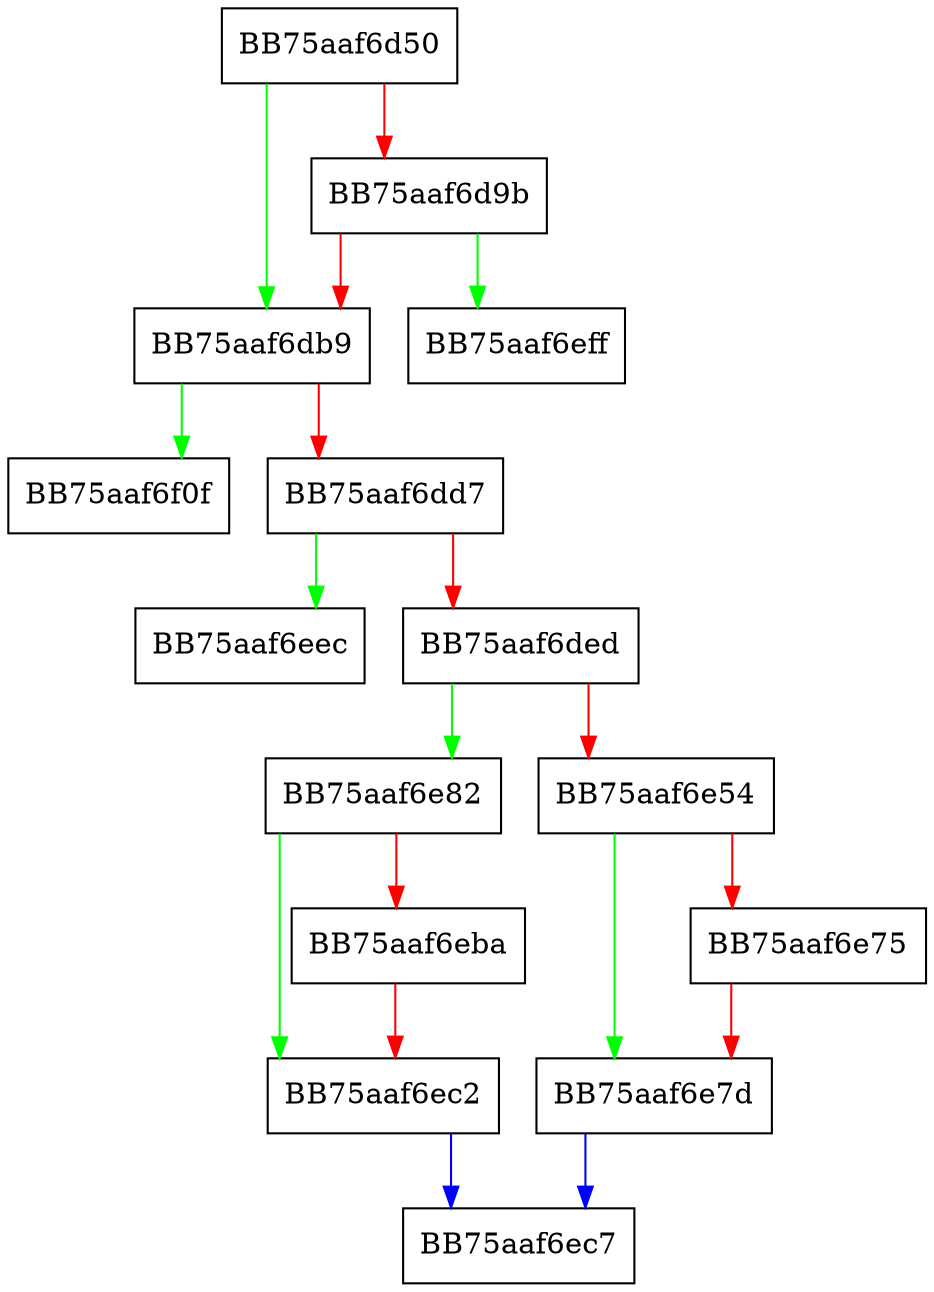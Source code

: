 digraph mp_lua_api_GetMotwLastWriterPackageNameForFile {
  node [shape="box"];
  graph [splines=ortho];
  BB75aaf6d50 -> BB75aaf6db9 [color="green"];
  BB75aaf6d50 -> BB75aaf6d9b [color="red"];
  BB75aaf6d9b -> BB75aaf6eff [color="green"];
  BB75aaf6d9b -> BB75aaf6db9 [color="red"];
  BB75aaf6db9 -> BB75aaf6f0f [color="green"];
  BB75aaf6db9 -> BB75aaf6dd7 [color="red"];
  BB75aaf6dd7 -> BB75aaf6eec [color="green"];
  BB75aaf6dd7 -> BB75aaf6ded [color="red"];
  BB75aaf6ded -> BB75aaf6e82 [color="green"];
  BB75aaf6ded -> BB75aaf6e54 [color="red"];
  BB75aaf6e54 -> BB75aaf6e7d [color="green"];
  BB75aaf6e54 -> BB75aaf6e75 [color="red"];
  BB75aaf6e75 -> BB75aaf6e7d [color="red"];
  BB75aaf6e7d -> BB75aaf6ec7 [color="blue"];
  BB75aaf6e82 -> BB75aaf6ec2 [color="green"];
  BB75aaf6e82 -> BB75aaf6eba [color="red"];
  BB75aaf6eba -> BB75aaf6ec2 [color="red"];
  BB75aaf6ec2 -> BB75aaf6ec7 [color="blue"];
}